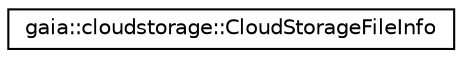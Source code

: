 digraph G
{
  edge [fontname="Helvetica",fontsize="10",labelfontname="Helvetica",labelfontsize="10"];
  node [fontname="Helvetica",fontsize="10",shape=record];
  rankdir=LR;
  Node1 [label="gaia::cloudstorage::CloudStorageFileInfo",height=0.2,width=0.4,color="black", fillcolor="white", style="filled",URL="$d7/d60/classgaia_1_1cloudstorage_1_1_cloud_storage_file_info.html",tooltip="CloudStorageFileInfo is supposed to be used by CloudStorage plugin developers, not by developers who ..."];
}
